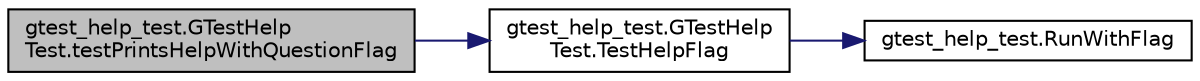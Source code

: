 digraph "gtest_help_test.GTestHelpTest.testPrintsHelpWithQuestionFlag"
{
  edge [fontname="Helvetica",fontsize="10",labelfontname="Helvetica",labelfontsize="10"];
  node [fontname="Helvetica",fontsize="10",shape=record];
  rankdir="LR";
  Node22 [label="gtest_help_test.GTestHelp\lTest.testPrintsHelpWithQuestionFlag",height=0.2,width=0.4,color="black", fillcolor="grey75", style="filled", fontcolor="black"];
  Node22 -> Node23 [color="midnightblue",fontsize="10",style="solid",fontname="Helvetica"];
  Node23 [label="gtest_help_test.GTestHelp\lTest.TestHelpFlag",height=0.2,width=0.4,color="black", fillcolor="white", style="filled",URL="$d8/d20/classgtest__help__test_1_1_g_test_help_test.html#a26cc1a64bd67278252ebfcd0ac0dca0c"];
  Node23 -> Node24 [color="midnightblue",fontsize="10",style="solid",fontname="Helvetica"];
  Node24 [label="gtest_help_test.RunWithFlag",height=0.2,width=0.4,color="black", fillcolor="white", style="filled",URL="$de/dbf/namespacegtest__help__test.html#a3d369750dac11a6dca523139fe1e6c86"];
}
